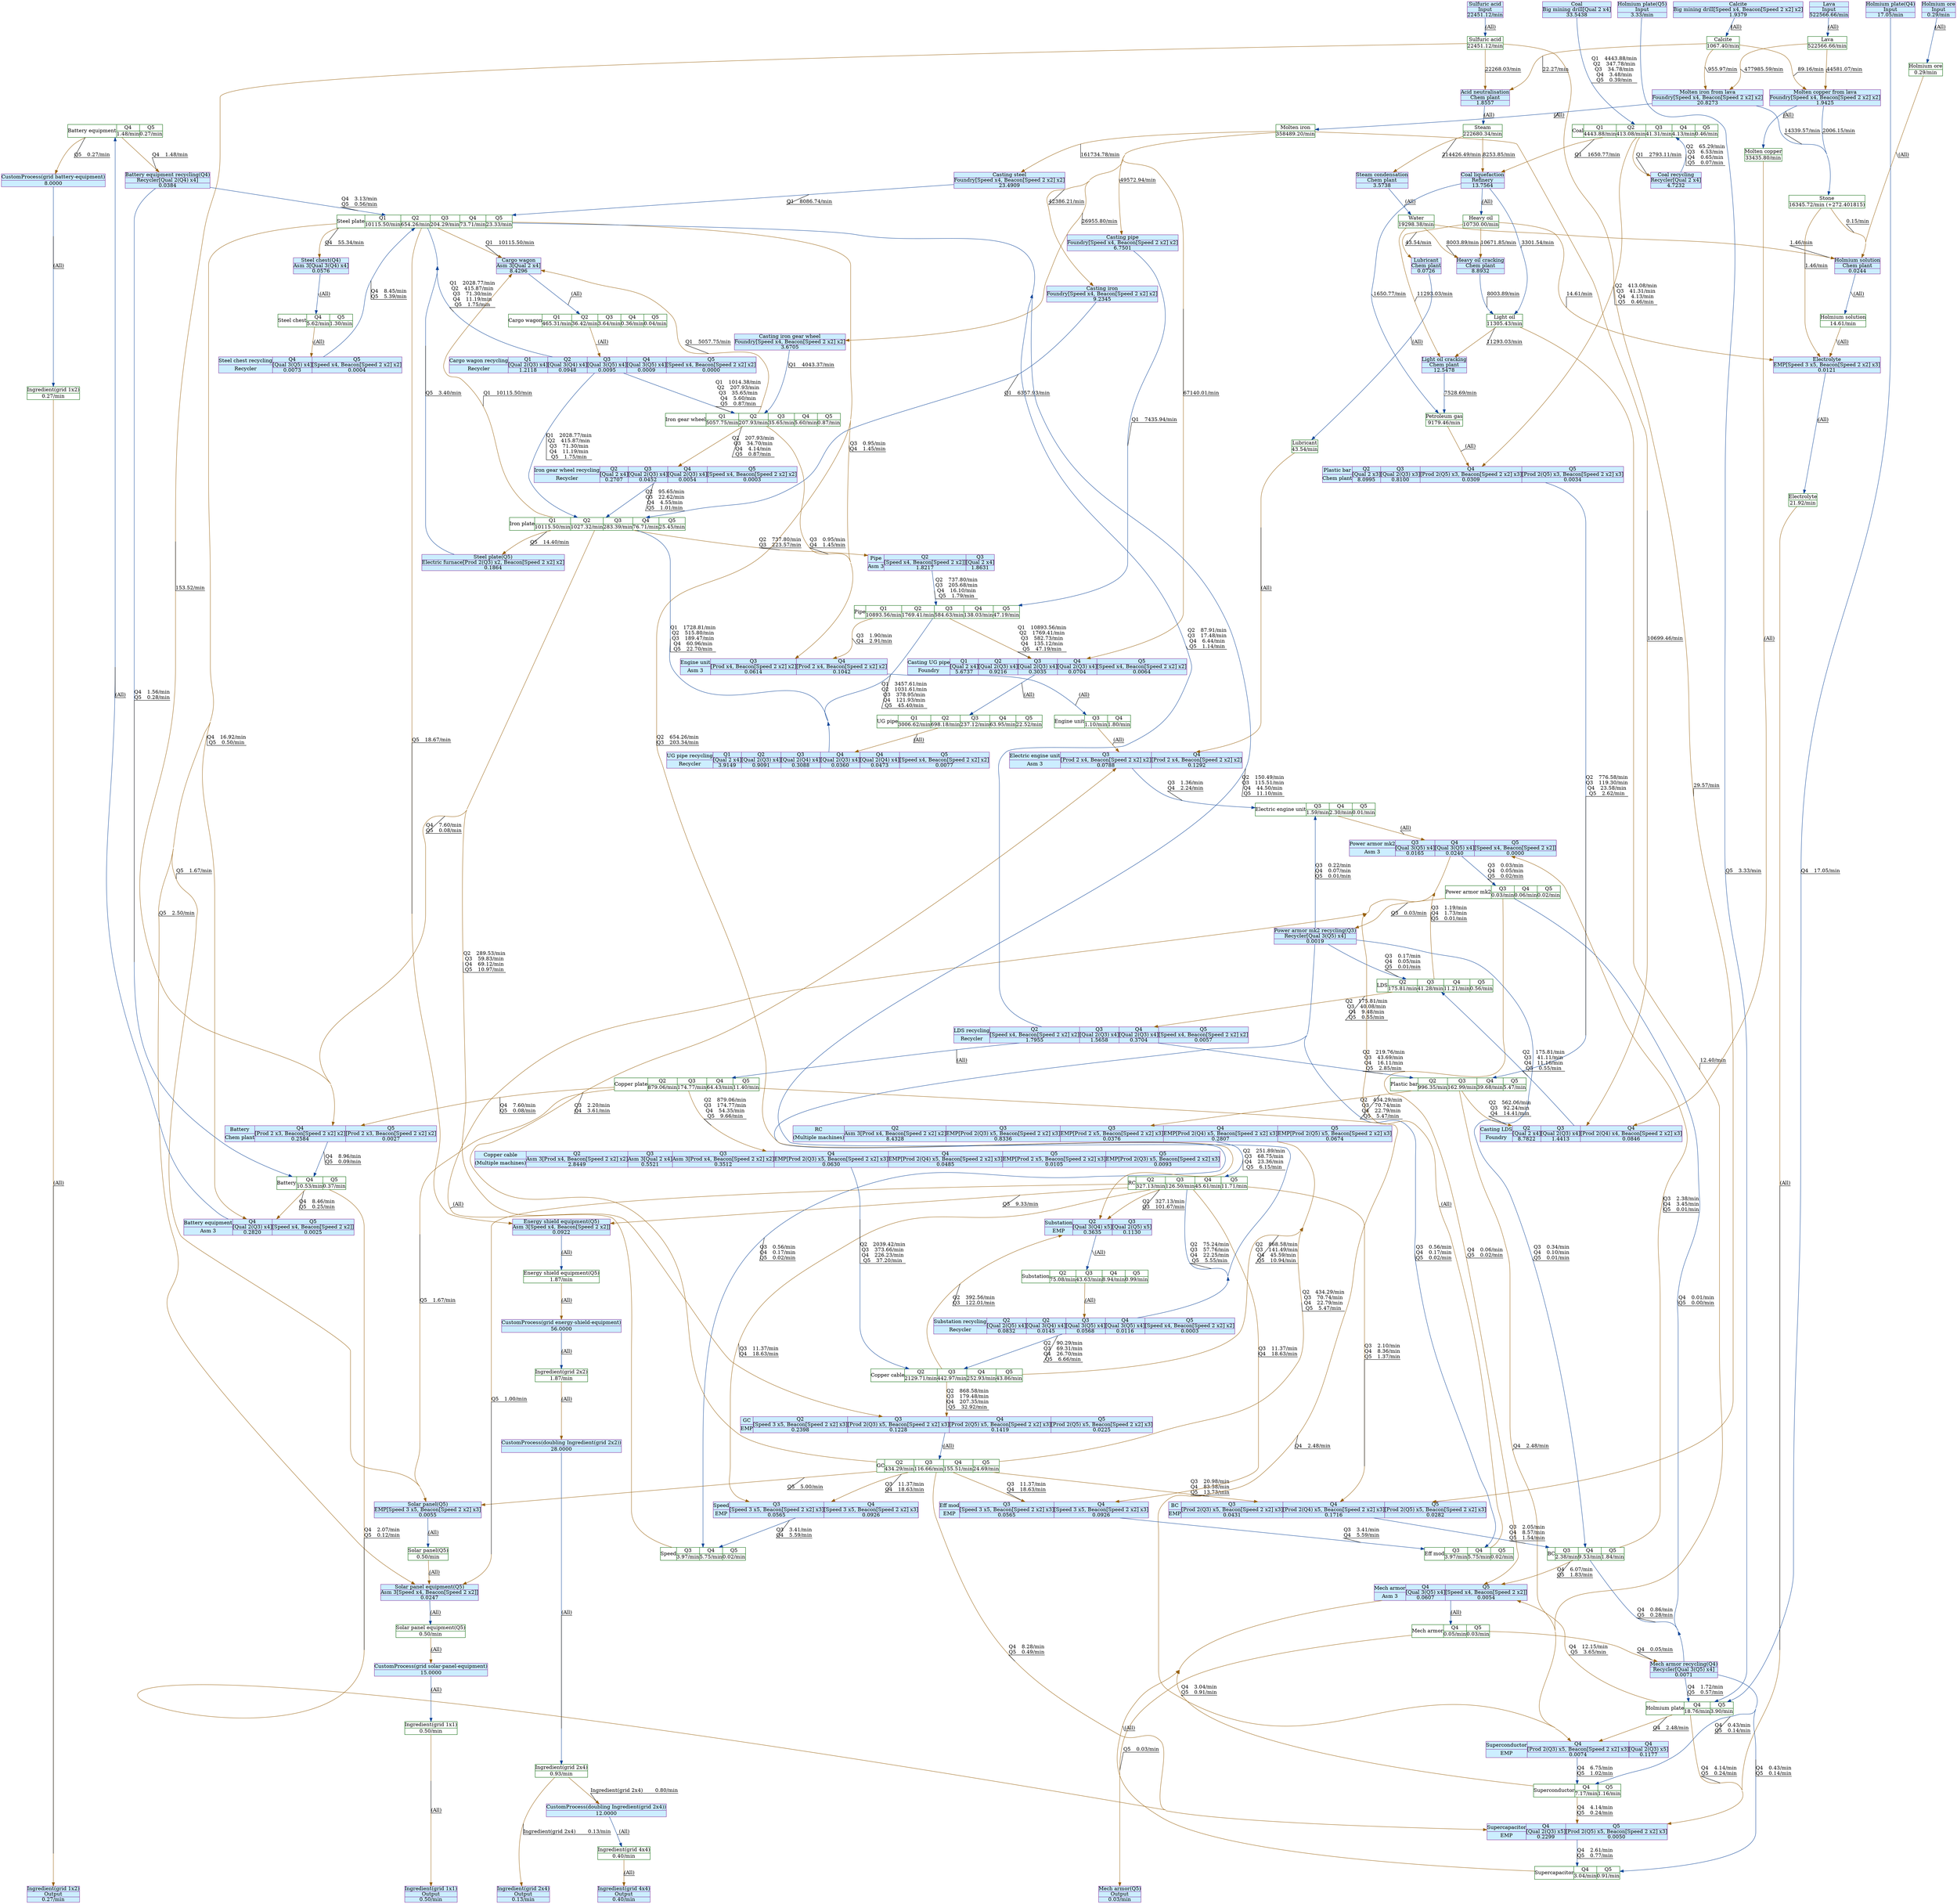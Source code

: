 digraph {
    layout="dot"
    concentrate=true
    node [shape="record"; margin=0]
    edge [decorate=true]
    0 [color="#006400"; label="{Ingredient(grid 2x4)|0.93/min}"]
    1 [color="#006400"; label="{Sulfuric acid|22451.12/min}"]
    2 [color="#006400"; label="{Holmium ore|0.29/min}"]
    3 [color="#006400"; label="{Water|19298.38/min}"]
    4 [color="#006400"; label="{Light oil|11305.43/min}"]
    5 [color="#006400"; label="{Heavy oil|10730.00/min}"]
    6 [color="#006400"; label="{Lubricant|43.54/min}"]
    7 [color="#006400"; label="{Petroleum gas|9179.46/min}"]
    8 [color="#006400"; label="{Calcite|1067.40/min}"]
    9 [color="#006400"; label="{Steam|222680.34/min}"]
    10 [color="#006400"; label="{Ingredient(grid 1x2)|0.27/min}"]
    11 [color="#006400"; label="{Molten iron|358489.20/min}"]
    12 [color="#006400"; label="{Stone|16345.72/min (+272.401815)}"]
    13 [color="#006400"; label="{Holmium solution|14.61/min}"]
    14 [color="#006400"; label="{Ingredient(grid 4x4)|0.40/min}"]
    15 [color="#006400"; label="{Energy shield equipment(Q5)|1.87/min}"]
    16 [color="#006400"; label="{Lava|522566.66/min}"]
    17 [color="#006400"; label="{Electrolyte|21.92/min}"]
    18 [color="#006400"; label="{Molten copper|33435.80/min}"]
    19 [color="#006400"; label="{Ingredient(grid 1x1)|0.50/min}"]
    20 [color="#006400"; label="{Solar panel equipment(Q5)|0.50/min}"]
    21 [color="#006400"; label="{Ingredient(grid 2x2)|1.87/min}"]
    22 [color="#006400"; label="{Solar panel(Q5)|0.50/min}"]
    23 [style="filled"; color="#842e99"; fillcolor="#cceeff"; label="{Ingredient(grid 2x4)|Output|0.13/min}"]
    24 [style="filled"; color="#842e99"; fillcolor="#cceeff"; label="{Mech armor recycling(Q4)|Recycler[Qual 3(Q5) x4]|0.0071}"]
    25 [style="filled"; color="#842e99"; fillcolor="#cceeff"; label="{Holmium plate(Q5)|Input|3.33/min}"]
    26 [style="filled"; color="#842e99"; fillcolor="#cceeff"; label="{Holmium ore|Input|0.29/min}"]
    27 [style="filled"; color="#842e99"; fillcolor="#cceeff"; label="{Steel chest(Q4)|Asm 3[Qual 3(Q4) x4]|0.0576}"]
    28 [style="filled"; color="#842e99"; fillcolor="#cceeff"; label="{Heavy oil cracking|Chem plant|8.8932}"]
    29 [style="filled"; color="#842e99"; fillcolor="#cceeff"; label="{Coal recycling|Recycler[Qual 2 x4]|4.7232}"]
    30 [style="filled"; color="#842e99"; fillcolor="#cceeff"; label="{Acid neutralisation|Chem plant|1.8557}"]
    31 [style="filled"; color="#842e99"; fillcolor="#cceeff"; label="{Ingredient(grid 1x2)|Output|0.27/min}"]
    32 [style="filled"; color="#842e99"; fillcolor="#cceeff"; label="{Battery equipment recycling(Q4)|Recycler[Qual 2(Q4) x4]|0.0384}"]
    33 [style="filled"; color="#842e99"; fillcolor="#cceeff"; label="{Cargo wagon|Asm 3[Qual 2 x4]|8.4296}"]
    34 [style="filled"; color="#842e99"; fillcolor="#cceeff"; label="{Casting pipe|Foundry[Speed x4, Beacon[Speed 2 x2] x2]|6.7501}"]
    35 [style="filled"; color="#842e99"; fillcolor="#cceeff"; label="{Holmium solution|Chem plant|0.0244}"]
    36 [style="filled"; color="#842e99"; fillcolor="#cceeff"; label="{CustomProcess(doubling Ingredient(grid 2x4))|12.0000}"]
    37 [style="filled"; color="#842e99"; fillcolor="#cceeff"; label="{Casting steel|Foundry[Speed x4, Beacon[Speed 2 x2] x2]|23.4909}"]
    38 [style="filled"; color="#842e99"; fillcolor="#cceeff"; label="{Energy shield equipment(Q5)|Asm 3[Speed x4, Beacon[Speed 2 x2]]|0.0922}"]
    39 [style="filled"; color="#842e99"; fillcolor="#cceeff"; label="{Molten iron from lava|Foundry[Speed x4, Beacon[Speed 2 x2] x2]|20.8273}"]
    40 [style="filled"; color="#842e99"; fillcolor="#cceeff"; label="{Ingredient(grid 1x1)|Output|0.50/min}"]
    41 [style="filled"; color="#842e99"; fillcolor="#cceeff"; label="{CustomProcess(grid solar-panel-equipment)|15.0000}"]
    42 [style="filled"; color="#842e99"; fillcolor="#cceeff"; label="{Molten copper from lava|Foundry[Speed x4, Beacon[Speed 2 x2] x2]|1.9425}"]
    43 [style="filled"; color="#842e99"; fillcolor="#cceeff"; label="{CustomProcess(doubling Ingredient(grid 2x2))|28.0000}"]
    44 [style="filled"; color="#842e99"; fillcolor="#cceeff"; label="{Holmium plate(Q4)|Input|17.05/min}"]
    45 [style="filled"; color="#842e99"; fillcolor="#cceeff"; label="{Ingredient(grid 4x4)|Output|0.40/min}"]
    46 [style="filled"; color="#842e99"; fillcolor="#cceeff"; label="{Lubricant|Chem plant|0.0726}"]
    47 [style="filled"; color="#842e99"; fillcolor="#cceeff"; label="{Sulfuric acid|Input|22451.12/min}"]
    48 [style="filled"; color="#842e99"; fillcolor="#cceeff"; label="{Power armor mk2 recycling(Q3)|Recycler[Qual 3(Q5) x4]|0.0019}"]
    49 [style="filled"; color="#842e99"; fillcolor="#cceeff"; label="{Calcite|Big mining drill[Speed x4, Beacon[Speed 2 x2] x2]|1.9379}"]
    50 [style="filled"; color="#842e99"; fillcolor="#cceeff"; label="{Casting iron gear wheel|Foundry[Speed x4, Beacon[Speed 2 x2] x2]|3.6705}"]
    51 [style="filled"; color="#842e99"; fillcolor="#cceeff"; label="{CustomProcess(grid battery-equipment)|8.0000}"]
    52 [style="filled"; color="#842e99"; fillcolor="#cceeff"; label="{Steel plate(Q5)|Electric furnace[Prod 2(Q3) x2, Beacon[Speed 2 x2] x2]|0.1864}"]
    53 [style="filled"; color="#842e99"; fillcolor="#cceeff"; label="{Solar panel equipment(Q5)|Asm 3[Speed x4, Beacon[Speed 2 x2]]|0.0247}"]
    54 [style="filled"; color="#842e99"; fillcolor="#cceeff"; label="{Electrolyte|EMP[Speed 3 x5, Beacon[Speed 2 x2] x3]|0.0121}"]
    55 [style="filled"; color="#842e99"; fillcolor="#cceeff"; label="{Mech armor(Q5)|Output|0.03/min}"]
    56 [style="filled"; color="#842e99"; fillcolor="#cceeff"; label="{Steam condensation|Chem plant|3.5738}"]
    57 [style="filled"; color="#842e99"; fillcolor="#cceeff"; label="{CustomProcess(grid energy-shield-equipment)|56.0000}"]
    58 [style="filled"; color="#842e99"; fillcolor="#cceeff"; label="{Lava|Input|522566.66/min}"]
    59 [style="filled"; color="#842e99"; fillcolor="#cceeff"; label="{Coal|Big mining drill[Qual 2 x4]|33.5438}"]
    60 [style="filled"; color="#842e99"; fillcolor="#cceeff"; label="{Coal liquefaction|Refinery|13.7564}"]
    61 [style="filled"; color="#842e99"; fillcolor="#cceeff"; label="{Light oil cracking|Chem plant|12.5478}"]
    62 [style="filled"; color="#842e99"; fillcolor="#cceeff"; label="{Casting iron|Foundry[Speed x4, Beacon[Speed 2 x2] x2]|9.2345}"]
    63 [style="filled"; color="#842e99"; fillcolor="#cceeff"; label="{Solar panel(Q5)|EMP[Speed 3 x5, Beacon[Speed 2 x2] x3]|0.0055}"]
    64 [color="#006400"; label="{Mech armor}|{Q4|0.05/min}|{Q5|0.03/min}"]
    65 [color="#006400"; label="{Holmium plate}|{Q4|18.76/min}|{Q5|3.90/min}"]
    66 [color="#006400"; label="{Superconductor}|{Q4|7.17/min}|{Q5|1.16/min}"]
    67 [color="#006400"; label="{Supercapacitor}|{Q4|3.04/min}|{Q5|0.91/min}"]
    68 [color="#006400"; label="{Power armor mk2}|{Q3|0.03/min}|{Q4|0.06/min}|{Q5|0.02/min}"]
    69 [color="#006400"; label="{BC}|{Q3|2.38/min}|{Q4|9.53/min}|{Q5|1.84/min}"]
    70 [color="#006400"; label="{GC}|{Q2|434.29/min}|{Q3|116.66/min}|{Q4|155.51/min}|{Q5|24.69/min}"]
    71 [color="#006400"; label="{RC}|{Q2|327.13/min}|{Q3|126.50/min}|{Q4|45.61/min}|{Q5|11.71/min}"]
    72 [color="#006400"; label="{Steel plate}|{Q1|10115.50/min}|{Q2|654.26/min}|{Q3|204.29/min}|{Q4|73.71/min}|{Q5|23.33/min}"]
    73 [color="#006400"; label="{Steel chest}|{Q4|5.62/min}|{Q5|1.30/min}"]
    74 [color="#006400"; label="{Copper plate}|{Q2|879.06/min}|{Q3|174.77/min}|{Q4|64.43/min}|{Q5|11.40/min}"]
    75 [color="#006400"; label="{Iron plate}|{Q1|10115.50/min}|{Q2|1027.32/min}|{Q3|283.39/min}|{Q4|76.71/min}|{Q5|25.45/min}"]
    76 [color="#006400"; label="{Battery}|{Q4|10.53/min}|{Q5|0.37/min}"]
    77 [color="#006400"; label="{Pipe}|{Q1|10893.56/min}|{Q2|1769.41/min}|{Q3|584.63/min}|{Q4|138.03/min}|{Q5|47.19/min}"]
    78 [color="#006400"; label="{UG pipe}|{Q1|3006.62/min}|{Q2|698.18/min}|{Q3|237.12/min}|{Q4|63.95/min}|{Q5|22.52/min}"]
    79 [color="#006400"; label="{Electric engine unit}|{Q3|1.59/min}|{Q4|2.30/min}|{Q5|0.01/min}"]
    80 [color="#006400"; label="{Engine unit}|{Q3|1.10/min}|{Q4|1.80/min}"]
    81 [color="#006400"; label="{Plastic bar}|{Q2|996.35/min}|{Q3|162.99/min}|{Q4|39.68/min}|{Q5|5.47/min}"]
    82 [color="#006400"; label="{LDS}|{Q2|175.81/min}|{Q3|41.28/min}|{Q4|11.21/min}|{Q5|0.56/min}"]
    83 [color="#006400"; label="{Copper cable}|{Q2|2129.71/min}|{Q3|442.97/min}|{Q4|252.93/min}|{Q5|43.86/min}"]
    84 [color="#006400"; label="{Coal}|{Q1|4443.88/min}|{Q2|413.08/min}|{Q3|41.31/min}|{Q4|4.13/min}|{Q5|0.46/min}"]
    85 [color="#006400"; label="{Cargo wagon}|{Q1|465.31/min}|{Q2|36.42/min}|{Q3|3.64/min}|{Q4|0.36/min}|{Q5|0.04/min}"]
    86 [color="#006400"; label="{Iron gear wheel}|{Q1|5057.75/min}|{Q2|207.93/min}|{Q3|35.65/min}|{Q4|5.60/min}|{Q5|0.87/min}"]
    87 [color="#006400"; label="{Speed}|{Q3|3.97/min}|{Q4|5.75/min}|{Q5|0.02/min}"]
    88 [color="#006400"; label="{Eff mod}|{Q3|3.97/min}|{Q4|5.75/min}|{Q5|0.02/min}"]
    89 [color="#006400"; label="{Substation}|{Q2|75.08/min}|{Q3|43.63/min}|{Q4|8.94/min}|{Q5|0.99/min}"]
    90 [color="#006400"; label="{Battery equipment}|{Q4|1.48/min}|{Q5|0.27/min}"]
    91 [style="filled"; color="#842e99"; fillcolor="#cceeff"; label="{BC|EMP}|{Q3|[Prod 2(Q3) x5, Beacon[Speed 2 x2] x3]|0.0431}|{Q4|[Prod 2(Q4) x5, Beacon[Speed 2 x2] x3]|0.1716}|{Q5|[Prod 2(Q5) x5, Beacon[Speed 2 x2] x3]|0.0282}"; shape="record"]
    92 [style="filled"; color="#842e99"; fillcolor="#cceeff"; label="{Battery|Chem plant}|{Q4|[Prod 2 x3, Beacon[Speed 2 x2] x2]|0.2584}|{Q5|[Prod 2 x3, Beacon[Speed 2 x2] x2]|0.0027}"; shape="record"]
    93 [style="filled"; color="#842e99"; fillcolor="#cceeff"; label="{UG pipe recycling|Recycler}|{Q1|[Qual 2 x4]|3.9149}|{Q2|[Qual 2(Q3) x4]|0.9091}|{Q3|[Qual 2(Q4) x4]|0.3088}|{Q4|[Qual 2(Q3) x4]|0.0360}|{Q4|[Qual 2(Q4) x4]|0.0473}|{Q5|[Speed x4, Beacon[Speed 2 x2] x2]|0.0077}"; shape="record"]
    94 [style="filled"; color="#842e99"; fillcolor="#cceeff"; label="{Electric engine unit|Asm 3}|{Q3|[Prod 2 x4, Beacon[Speed 2 x2] x2]|0.0788}|{Q4|[Prod 2 x4, Beacon[Speed 2 x2] x2]|0.1292}"; shape="record"]
    95 [style="filled"; color="#842e99"; fillcolor="#cceeff"; label="{LDS recycling|Recycler}|{Q2|[Speed x4, Beacon[Speed 2 x2] x2]|1.7955}|{Q3|[Qual 2(Q3) x4]|1.5658}|{Q4|[Qual 2(Q3) x4]|0.3704}|{Q5|[Speed x4, Beacon[Speed 2 x2] x2]|0.0057}"; shape="record"]
    96 [style="filled"; color="#842e99"; fillcolor="#cceeff"; label="{Copper cable|(Multiple machines)}|{Q2|Asm 3[Prod x4, Beacon[Speed 2 x2] x2]|2.8449}|{Q3|Asm 3[Qual 2 x4]|0.5521}|{Q3|Asm 3[Prod x4, Beacon[Speed 2 x2] x2]|0.3512}|{Q4|EMP[Prod 2(Q3) x5, Beacon[Speed 2 x2] x3]|0.0630}|{Q4|EMP[Prod 2(Q4) x5, Beacon[Speed 2 x2] x3]|0.0485}|{Q5|EMP[Prod 2 x5, Beacon[Speed 2 x2] x3]|0.0105}|{Q5|EMP[Prod 2(Q3) x5, Beacon[Speed 2 x2] x3]|0.0093}"; shape="record"]
    97 [style="filled"; color="#842e99"; fillcolor="#cceeff"; label="{Cargo wagon recycling|Recycler}|{Q1|[Qual 2(Q3) x4]|1.2118}|{Q2|[Qual 3(Q4) x4]|0.0948}|{Q3|[Qual 3(Q5) x4]|0.0095}|{Q4|[Qual 3(Q5) x4]|0.0009}|{Q5|[Speed x4, Beacon[Speed 2 x2] x2]|0.0000}"; shape="record"]
    98 [style="filled"; color="#842e99"; fillcolor="#cceeff"; label="{Plastic bar|Chem plant}|{Q2|[Qual 2 x3]|8.0995}|{Q3|[Qual 2(Q3) x3]|0.8100}|{Q4|[Prod 2(Q5) x3, Beacon[Speed 2 x2] x3]|0.0309}|{Q5|[Prod 2(Q5) x3, Beacon[Speed 2 x2] x3]|0.0034}"; shape="record"]
    99 [style="filled"; color="#842e99"; fillcolor="#cceeff"; label="{RC|(Multiple machines)}|{Q2|Asm 3[Prod x4, Beacon[Speed 2 x2] x2]|8.4328}|{Q3|EMP[Prod 2(Q3) x5, Beacon[Speed 2 x2] x3]|0.8336}|{Q3|EMP[Prod 2 x5, Beacon[Speed 2 x2] x3]|0.0376}|{Q4|EMP[Prod 2(Q4) x5, Beacon[Speed 2 x2] x3]|0.2807}|{Q5|EMP[Prod 2(Q5) x5, Beacon[Speed 2 x2] x3]|0.0674}"; shape="record"]
    100 [style="filled"; color="#842e99"; fillcolor="#cceeff"; label="{Pipe|Asm 3}|{Q2|[Speed x4, Beacon[Speed 2 x2]]|1.8217}|{Q3|[Qual 2 x4]|1.8631}"; shape="record"]
    101 [style="filled"; color="#842e99"; fillcolor="#cceeff"; label="{Power armor mk2|Asm 3}|{Q3|[Qual 3(Q5) x4]|0.0165}|{Q4|[Qual 3(Q5) x4]|0.0240}|{Q5|[Speed x4, Beacon[Speed 2 x2]]|0.0000}"; shape="record"]
    102 [style="filled"; color="#842e99"; fillcolor="#cceeff"; label="{Substation recycling|Recycler}|{Q2|[Qual 2(Q5) x4]|0.0832}|{Q2|[Qual 3(Q4) x4]|0.0145}|{Q3|[Qual 3(Q5) x4]|0.0568}|{Q4|[Qual 3(Q5) x4]|0.0116}|{Q5|[Speed x4, Beacon[Speed 2 x2] x2]|0.0003}"; shape="record"]
    103 [style="filled"; color="#842e99"; fillcolor="#cceeff"; label="{Supercapacitor|EMP}|{Q4|[Qual 2(Q3) x5]|0.2299}|{Q5|[Prod 2(Q5) x5, Beacon[Speed 2 x2] x3]|0.0050}"; shape="record"]
    104 [style="filled"; color="#842e99"; fillcolor="#cceeff"; label="{GC|EMP}|{Q2|[Speed 3 x5, Beacon[Speed 2 x2] x3]|0.2398}|{Q3|[Prod 2(Q3) x5, Beacon[Speed 2 x2] x3]|0.1228}|{Q4|[Prod 2(Q5) x5, Beacon[Speed 2 x2] x3]|0.1419}|{Q5|[Prod 2(Q5) x5, Beacon[Speed 2 x2] x3]|0.0225}"; shape="record"]
    105 [style="filled"; color="#842e99"; fillcolor="#cceeff"; label="{Casting UG pipe|Foundry}|{Q1|[Qual 2 x4]|5.6737}|{Q2|[Qual 2(Q3) x4]|0.9216}|{Q3|[Qual 2(Q3) x4]|0.3035}|{Q4|[Qual 2(Q3) x4]|0.0704}|{Q5|[Speed x4, Beacon[Speed 2 x2] x2]|0.0064}"; shape="record"]
    106 [style="filled"; color="#842e99"; fillcolor="#cceeff"; label="{Casting LDS|Foundry}|{Q2|[Qual 2 x4]|8.7822}|{Q3|[Qual 2(Q3) x4]|1.4413}|{Q4|[Prod 2(Q4) x4, Beacon[Speed 2 x2] x3]|0.0846}"; shape="record"]
    107 [style="filled"; color="#842e99"; fillcolor="#cceeff"; label="{Iron gear wheel recycling|Recycler}|{Q2|[Qual 2 x4]|0.2707}|{Q3|[Qual 2(Q3) x4]|0.0452}|{Q4|[Qual 2(Q3) x4]|0.0054}|{Q5|[Speed x4, Beacon[Speed 2 x2] x2]|0.0003}"; shape="record"]
    108 [style="filled"; color="#842e99"; fillcolor="#cceeff"; label="{Speed|EMP}|{Q3|[Speed 3 x5, Beacon[Speed 2 x2] x3]|0.0565}|{Q4|[Speed 3 x5, Beacon[Speed 2 x2] x3]|0.0926}"; shape="record"]
    109 [style="filled"; color="#842e99"; fillcolor="#cceeff"; label="{Battery equipment|Asm 3}|{Q4|[Qual 2(Q3) x4]|0.2820}|{Q5|[Speed x4, Beacon[Speed 2 x2]]|0.0025}"; shape="record"]
    110 [style="filled"; color="#842e99"; fillcolor="#cceeff"; label="{Superconductor|EMP}|{Q4|[Prod 2(Q3) x5, Beacon[Speed 2 x2] x3]|0.0074}|{Q4|[Qual 2(Q3) x5]|0.1177}"; shape="record"]
    111 [style="filled"; color="#842e99"; fillcolor="#cceeff"; label="{Mech armor|Asm 3}|{Q4|[Qual 3(Q5) x4]|0.0607}|{Q5|[Speed x4, Beacon[Speed 2 x2]]|0.0054}"; shape="record"]
    112 [style="filled"; color="#842e99"; fillcolor="#cceeff"; label="{Engine unit|Asm 3}|{Q3|[Prod x4, Beacon[Speed 2 x2] x2]|0.0614}|{Q4|[Prod 2 x4, Beacon[Speed 2 x2] x2]|0.1042}"; shape="record"]
    113 [style="filled"; color="#842e99"; fillcolor="#cceeff"; label="{Substation|EMP}|{Q2|[Qual 3(Q4) x5]|0.3635}|{Q3|[Qual 2(Q5) x5]|0.1130}"; shape="record"]
    114 [style="filled"; color="#842e99"; fillcolor="#cceeff"; label="{Eff mod|EMP}|{Q3|[Speed 3 x5, Beacon[Speed 2 x2] x3]|0.0565}|{Q4|[Speed 3 x5, Beacon[Speed 2 x2] x3]|0.0926}"; shape="record"]
    115 [style="filled"; color="#842e99"; fillcolor="#cceeff"; label="{Steel chest recycling|Recycler}|{Q4|[Qual 3(Q5) x4]|0.0073}|{Q5|[Speed x4, Beacon[Speed 2 x2] x2]|0.0004}"; shape="record"]
    0 -> 23 [color="#99620f"; label="Ingredient(grid 2x4)	0.13/min
"]
    0 -> 36 [color="#99620f"; label="Ingredient(grid 2x4)	0.80/min
"]
    1 -> 30 [color="#99620f"; label="22268.03/min
"]
    1 -> 91 [color="#99620f"; label="29.57/min
"]
    1 -> 92 [color="#99620f"; label="153.52/min
"]
    2 -> 35 [color="#99620f"; label="(All)"]
    3 -> 28 [color="#99620f"; label="8003.89/min
"]
    3 -> 35 [color="#99620f"; label="1.46/min
"]
    3 -> 61 [color="#99620f"; label="11293.03/min
"]
    4 -> 61 [color="#99620f"; label="11293.03/min
"]
    4 -> 110 [color="#99620f"; label="12.40/min
"]
    5 -> 28 [color="#99620f"; label="10671.85/min
"]
    5 -> 46 [color="#99620f"; label="43.54/min
"]
    5 -> 54 [color="#99620f"; label="14.61/min
"]
    6 -> 94 [color="#99620f"; label="(All)"]
    7 -> 98 [color="#99620f"; label="(All)"]
    8 -> 30 [color="#99620f"; label="22.27/min
"]
    8 -> 39 [color="#99620f"; label="955.97/min
"]
    8 -> 42 [color="#99620f"; label="89.16/min
"]
    9 -> 56 [color="#99620f"; label="214426.49/min
"]
    9 -> 60 [color="#99620f"; label="8253.85/min
"]
    10 -> 31 [color="#99620f"; label="(All)"]
    11 -> 34 [color="#99620f"; label="49572.94/min
"]
    11 -> 37 [color="#99620f"; label="161734.78/min
"]
    11 -> 50 [color="#99620f"; label="26955.80/min
"]
    11 -> 62 [color="#99620f"; label="42386.21/min
"]
    11 -> 105 [color="#99620f"; label="67140.01/min
"]
    11 -> 106 [color="#99620f"; label="10699.46/min
"]
    12 -> 35 [color="#99620f"; label="0.15/min
"]
    12 -> 54 [color="#99620f"; label="1.46/min
"]
    13 -> 54 [color="#99620f"; label="(All)"]
    14 -> 45 [color="#99620f"; label="(All)"]
    15 -> 57 [color="#99620f"; label="(All)"]
    16 -> 39 [color="#99620f"; label="477985.59/min
"]
    16 -> 42 [color="#99620f"; label="44581.07/min
"]
    17 -> 103 [color="#99620f"; label="(All)"]
    18 -> 106 [color="#99620f"; label="(All)"]
    19 -> 40 [color="#99620f"; label="(All)"]
    20 -> 41 [color="#99620f"; label="(All)"]
    21 -> 43 [color="#99620f"; label="(All)"]
    22 -> 53 [color="#99620f"; label="(All)"]
    24 -> 65 [color="#0f4699"; label="Q4	1.72/min
Q5	0.57/min
"]
    24 -> 66 [color="#0f4699"; label="Q4	0.43/min
Q5	0.14/min
"]
    24 -> 67 [color="#0f4699"; label="Q4	0.43/min
Q5	0.14/min
"]
    24 -> 68 [color="#0f4699"; label="Q4	0.01/min
Q5	0.00/min
"]
    24 -> 69 [color="#0f4699"; label="Q4	0.86/min
Q5	0.28/min
"]
    25 -> 65 [color="#0f4699"; label="Q5	3.33/min
"]
    26 -> 2 [color="#0f4699"; label="(All)"]
    27 -> 73 [color="#0f4699"; label="(All)"]
    28 -> 4 [color="#0f4699"; label="8003.89/min
"]
    29 -> 84 [color="#0f4699"; label="Q2	65.29/min
Q3	6.53/min
Q4	0.65/min
Q5	0.07/min
"]
    30 -> 9 [color="#0f4699"; label="(All)"]
    32 -> 72 [color="#0f4699"; label="Q4	3.13/min
Q5	0.56/min
"]
    32 -> 76 [color="#0f4699"; label="Q4	1.56/min
Q5	0.28/min
"]
    33 -> 85 [color="#0f4699"; label="(All)"]
    34 -> 77 [color="#0f4699"; label="Q1	7435.94/min
"]
    35 -> 13 [color="#0f4699"; label="(All)"]
    36 -> 14 [color="#0f4699"; label="(All)"]
    37 -> 72 [color="#0f4699"; label="Q1	8086.74/min
"]
    38 -> 15 [color="#0f4699"; label="(All)"]
    39 -> 12 [color="#0f4699"; label="14339.57/min
"]
    39 -> 11 [color="#0f4699"; label="(All)"]
    41 -> 19 [color="#0f4699"; label="(All)"]
    42 -> 12 [color="#0f4699"; label="2006.15/min
"]
    42 -> 18 [color="#0f4699"; label="(All)"]
    43 -> 0 [color="#0f4699"; label="(All)"]
    44 -> 65 [color="#0f4699"; label="Q4	17.05/min
"]
    46 -> 6 [color="#0f4699"; label="(All)"]
    47 -> 1 [color="#0f4699"; label="(All)"]
    48 -> 69 [color="#0f4699"; label="Q3	0.34/min
Q4	0.10/min
Q5	0.01/min
"]
    48 -> 79 [color="#0f4699"; label="Q3	0.22/min
Q4	0.07/min
Q5	0.01/min
"]
    48 -> 82 [color="#0f4699"; label="Q3	0.17/min
Q4	0.05/min
Q5	0.01/min
"]
    48 -> 87 [color="#0f4699"; label="Q3	0.56/min
Q4	0.17/min
Q5	0.02/min
"]
    48 -> 88 [color="#0f4699"; label="Q3	0.56/min
Q4	0.17/min
Q5	0.02/min
"]
    49 -> 8 [color="#0f4699"; label="(All)"]
    50 -> 86 [color="#0f4699"; label="Q1	4043.37/min
"]
    51 -> 10 [color="#0f4699"; label="(All)"]
    52 -> 72 [color="#0f4699"; label="Q5	3.40/min
"]
    53 -> 20 [color="#0f4699"; label="(All)"]
    54 -> 17 [color="#0f4699"; label="(All)"]
    56 -> 3 [color="#0f4699"; label="(All)"]
    57 -> 21 [color="#0f4699"; label="(All)"]
    58 -> 16 [color="#0f4699"; label="(All)"]
    59 -> 84 [color="#0f4699"; label="Q1	4443.88/min
Q2	347.78/min
Q3	34.78/min
Q4	3.48/min
Q5	0.39/min
"]
    60 -> 7 [color="#0f4699"; label="1650.77/min
"]
    60 -> 4 [color="#0f4699"; label="3301.54/min
"]
    60 -> 5 [color="#0f4699"; label="(All)"]
    61 -> 7 [color="#0f4699"; label="7528.69/min
"]
    62 -> 75 [color="#0f4699"; label="Q1	6357.93/min
"]
    63 -> 22 [color="#0f4699"; label="(All)"]
    64 -> 24 [color="#99620f"; label="Q4	0.05/min
"]
    64 -> 55 [color="#99620f"; label="Q5	0.03/min
"]
    65 -> 103 [color="#99620f"; label="Q4	4.14/min
Q5	0.24/min
"]
    65 -> 110 [color="#99620f"; label="Q4	2.48/min
"]
    65 -> 111 [color="#99620f"; label="Q4	12.15/min
Q5	3.65/min
"]
    66 -> 103 [color="#99620f"; label="Q4	4.14/min
Q5	0.24/min
"]
    66 -> 111 [color="#99620f"; label="Q4	3.04/min
Q5	0.91/min
"]
    67 -> 111 [color="#99620f"; label="(All)"]
    68 -> 48 [color="#99620f"; label="Q3	0.03/min
"]
    68 -> 111 [color="#99620f"; label="Q4	0.06/min
Q5	0.02/min
"]
    69 -> 101 [color="#99620f"; label="Q3	2.38/min
Q4	3.45/min
Q5	0.01/min
"]
    69 -> 111 [color="#99620f"; label="Q4	6.07/min
Q5	1.83/min
"]
    70 -> 63 [color="#99620f"; label="Q5	5.00/min
"]
    70 -> 91 [color="#99620f"; label="Q3	20.98/min
Q4	83.58/min
Q5	13.73/min
"]
    70 -> 94 [color="#99620f"; label="Q3	2.20/min
Q4	3.61/min
"]
    70 -> 99 [color="#99620f"; label="Q2	434.29/min
Q3	70.74/min
Q4	22.79/min
Q5	5.47/min
"]
    70 -> 103 [color="#99620f"; label="Q4	8.28/min
Q5	0.49/min
"]
    70 -> 108 [color="#99620f"; label="Q3	11.37/min
Q4	18.63/min
"]
    70 -> 114 [color="#99620f"; label="Q3	11.37/min
Q4	18.63/min
"]
    71 -> 38 [color="#99620f"; label="Q5	9.33/min
"]
    71 -> 53 [color="#99620f"; label="Q5	1.00/min
"]
    71 -> 91 [color="#99620f"; label="Q3	2.10/min
Q4	8.36/min
Q5	1.37/min
"]
    71 -> 108 [color="#99620f"; label="Q3	11.37/min
Q4	18.63/min
"]
    71 -> 113 [color="#99620f"; label="Q2	327.13/min
Q3	101.67/min
"]
    71 -> 114 [color="#99620f"; label="Q3	11.37/min
Q4	18.63/min
"]
    72 -> 27 [color="#99620f"; label="Q4	55.34/min
"]
    72 -> 38 [color="#99620f"; label="Q5	18.67/min
"]
    72 -> 53 [color="#99620f"; label="Q5	2.50/min
"]
    72 -> 63 [color="#99620f"; label="Q5	1.67/min
"]
    72 -> 33 [color="#99620f"; label="Q1	10115.50/min
"]
    72 -> 109 [color="#99620f"; label="Q4	16.92/min
Q5	0.50/min
"]
    72 -> 112 [color="#99620f"; label="Q3	0.95/min
Q4	1.45/min
"]
    72 -> 113 [color="#99620f"; label="Q2	654.26/min
Q3	203.34/min
"]
    73 -> 115 [color="#99620f"; label="(All)"]
    74 -> 63 [color="#99620f"; label="Q5	1.67/min
"]
    74 -> 92 [color="#99620f"; label="Q4	7.60/min
Q5	0.08/min
"]
    74 -> 96 [color="#99620f"; label="Q2	879.06/min
Q3	174.77/min
Q4	54.35/min
Q5	9.66/min
"]
    74 -> 110 [color="#99620f"; label="Q4	2.48/min
"]
    75 -> 52 [color="#99620f"; label="Q5	14.40/min
"]
    75 -> 33 [color="#99620f"; label="Q1	10115.50/min
"]
    75 -> 92 [color="#99620f"; label="Q4	7.60/min
Q5	0.08/min
"]
    75 -> 100 [color="#99620f"; label="Q2	737.80/min
Q3	223.57/min
"]
    75 -> 104 [color="#99620f"; label="Q2	289.53/min
Q3	59.83/min
Q4	69.12/min
Q5	10.97/min
"]
    76 -> 103 [color="#99620f"; label="Q4	2.07/min
Q5	0.12/min
"]
    76 -> 109 [color="#99620f"; label="Q4	8.46/min
Q5	0.25/min
"]
    77 -> 105 [color="#99620f"; label="Q1	10893.56/min
Q2	1769.41/min
Q3	582.73/min
Q4	135.12/min
Q5	47.19/min
"]
    77 -> 112 [color="#99620f"; label="Q3	1.90/min
Q4	2.91/min
"]
    78 -> 93 [color="#99620f"; label="(All)"]
    79 -> 101 [color="#99620f"; label="(All)"]
    80 -> 94 [color="#99620f"; label="(All)"]
    81 -> 99 [color="#99620f"; label="Q2	434.29/min
Q3	70.74/min
Q4	22.79/min
Q5	5.47/min
"]
    81 -> 106 [color="#99620f"; label="Q2	562.06/min
Q3	92.24/min
Q4	14.41/min
"]
    81 -> 110 [color="#99620f"; label="Q4	2.48/min
"]
    82 -> 95 [color="#99620f"; label="Q2	175.81/min
Q3	40.08/min
Q4	9.48/min
Q5	0.55/min
"]
    82 -> 101 [color="#99620f"; label="Q3	1.19/min
Q4	1.73/min
Q5	0.01/min
"]
    83 -> 99 [color="#99620f"; label="Q2	868.58/min
Q3	141.49/min
Q4	45.59/min
Q5	10.94/min
"]
    83 -> 104 [color="#99620f"; label="Q2	868.58/min
Q3	179.48/min
Q4	207.35/min
Q5	32.92/min
"]
    83 -> 113 [color="#99620f"; label="Q2	392.56/min
Q3	122.01/min
"]
    84 -> 29 [color="#99620f"; label="Q1	2793.11/min
"]
    84 -> 60 [color="#99620f"; label="Q1	1650.77/min
"]
    84 -> 98 [color="#99620f"; label="Q2	413.08/min
Q3	41.31/min
Q4	4.13/min
Q5	0.46/min
"]
    85 -> 97 [color="#99620f"; label="(All)"]
    86 -> 33 [color="#99620f"; label="Q1	5057.75/min
"]
    86 -> 107 [color="#99620f"; label="Q2	207.93/min
Q3	34.70/min
Q4	4.14/min
Q5	0.87/min
"]
    86 -> 112 [color="#99620f"; label="Q3	0.95/min
Q4	1.45/min
"]
    87 -> 101 [color="#99620f"; label="(All)"]
    88 -> 101 [color="#99620f"; label="(All)"]
    89 -> 102 [color="#99620f"; label="(All)"]
    90 -> 32 [color="#99620f"; label="Q4	1.48/min
"]
    90 -> 51 [color="#99620f"; label="Q5	0.27/min
"]
    91 -> 69 [color="#0f4699"; label="Q3	2.05/min
Q4	8.57/min
Q5	1.54/min
"]
    92 -> 76 [color="#0f4699"; label="Q4	8.96/min
Q5	0.09/min
"]
    93 -> 75 [color="#0f4699"; label="Q1	1728.81/min
Q2	515.80/min
Q3	189.47/min
Q4	60.96/min
Q5	22.70/min
"]
    93 -> 77 [color="#0f4699"; label="Q1	3457.61/min
Q2	1031.61/min
Q3	378.95/min
Q4	121.93/min
Q5	45.40/min
"]
    94 -> 79 [color="#0f4699"; label="Q3	1.36/min
Q4	2.24/min
"]
    95 -> 72 [color="#0f4699"; label="Q2	87.91/min
Q3	17.48/min
Q4	6.44/min
Q5	1.14/min
"]
    95 -> 74 [color="#0f4699"; label="(All)"]
    95 -> 81 [color="#0f4699"; label="Q2	219.76/min
Q3	43.69/min
Q4	16.11/min
Q5	2.85/min
"]
    96 -> 83 [color="#0f4699"; label="Q2	2039.42/min
Q3	373.66/min
Q4	226.23/min
Q5	37.20/min
"]
    97 -> 72 [color="#0f4699"; label="Q1	2028.77/min
Q2	415.87/min
Q3	71.30/min
Q4	11.19/min
Q5	1.75/min
"]
    97 -> 75 [color="#0f4699"; label="Q1	2028.77/min
Q2	415.87/min
Q3	71.30/min
Q4	11.19/min
Q5	1.75/min
"]
    97 -> 86 [color="#0f4699"; label="Q1	1014.38/min
Q2	207.93/min
Q3	35.65/min
Q4	5.60/min
Q5	0.87/min
"]
    98 -> 81 [color="#0f4699"; label="Q2	776.58/min
Q3	119.30/min
Q4	23.58/min
Q5	2.62/min
"]
    99 -> 71 [color="#0f4699"; label="Q2	251.89/min
Q3	68.75/min
Q4	23.36/min
Q5	6.15/min
"]
    100 -> 77 [color="#0f4699"; label="Q2	737.80/min
Q3	205.68/min
Q4	16.10/min
Q5	1.79/min
"]
    101 -> 68 [color="#0f4699"; label="Q3	0.03/min
Q4	0.05/min
Q5	0.02/min
"]
    102 -> 71 [color="#0f4699"; label="Q2	75.24/min
Q3	57.76/min
Q4	22.25/min
Q5	5.55/min
"]
    102 -> 72 [color="#0f4699"; label="Q2	150.49/min
Q3	115.51/min
Q4	44.50/min
Q5	11.10/min
"]
    102 -> 83 [color="#0f4699"; label="Q2	90.29/min
Q3	69.31/min
Q4	26.70/min
Q5	6.66/min
"]
    103 -> 67 [color="#0f4699"; label="Q4	2.61/min
Q5	0.77/min
"]
    104 -> 70 [color="#0f4699"; label="(All)"]
    105 -> 78 [color="#0f4699"; label="(All)"]
    106 -> 82 [color="#0f4699"; label="Q2	175.81/min
Q3	41.11/min
Q4	11.16/min
Q5	0.55/min
"]
    107 -> 75 [color="#0f4699"; label="Q2	95.65/min
Q3	22.62/min
Q4	4.55/min
Q5	1.01/min
"]
    108 -> 87 [color="#0f4699"; label="Q3	3.41/min
Q4	5.59/min
"]
    109 -> 90 [color="#0f4699"; label="(All)"]
    110 -> 66 [color="#0f4699"; label="Q4	6.75/min
Q5	1.02/min
"]
    111 -> 64 [color="#0f4699"; label="(All)"]
    112 -> 80 [color="#0f4699"; label="(All)"]
    113 -> 89 [color="#0f4699"; label="(All)"]
    114 -> 88 [color="#0f4699"; label="Q3	3.41/min
Q4	5.59/min
"]
    115 -> 72 [color="#0f4699"; label="Q4	8.45/min
Q5	5.39/min
"]
    subgraph {
        rank="source"
        25
        26
        44
        47
        49
        58
        59
    }
    subgraph {
        rank="sink"
        23
        31
        40
        45
        55
    }
}
